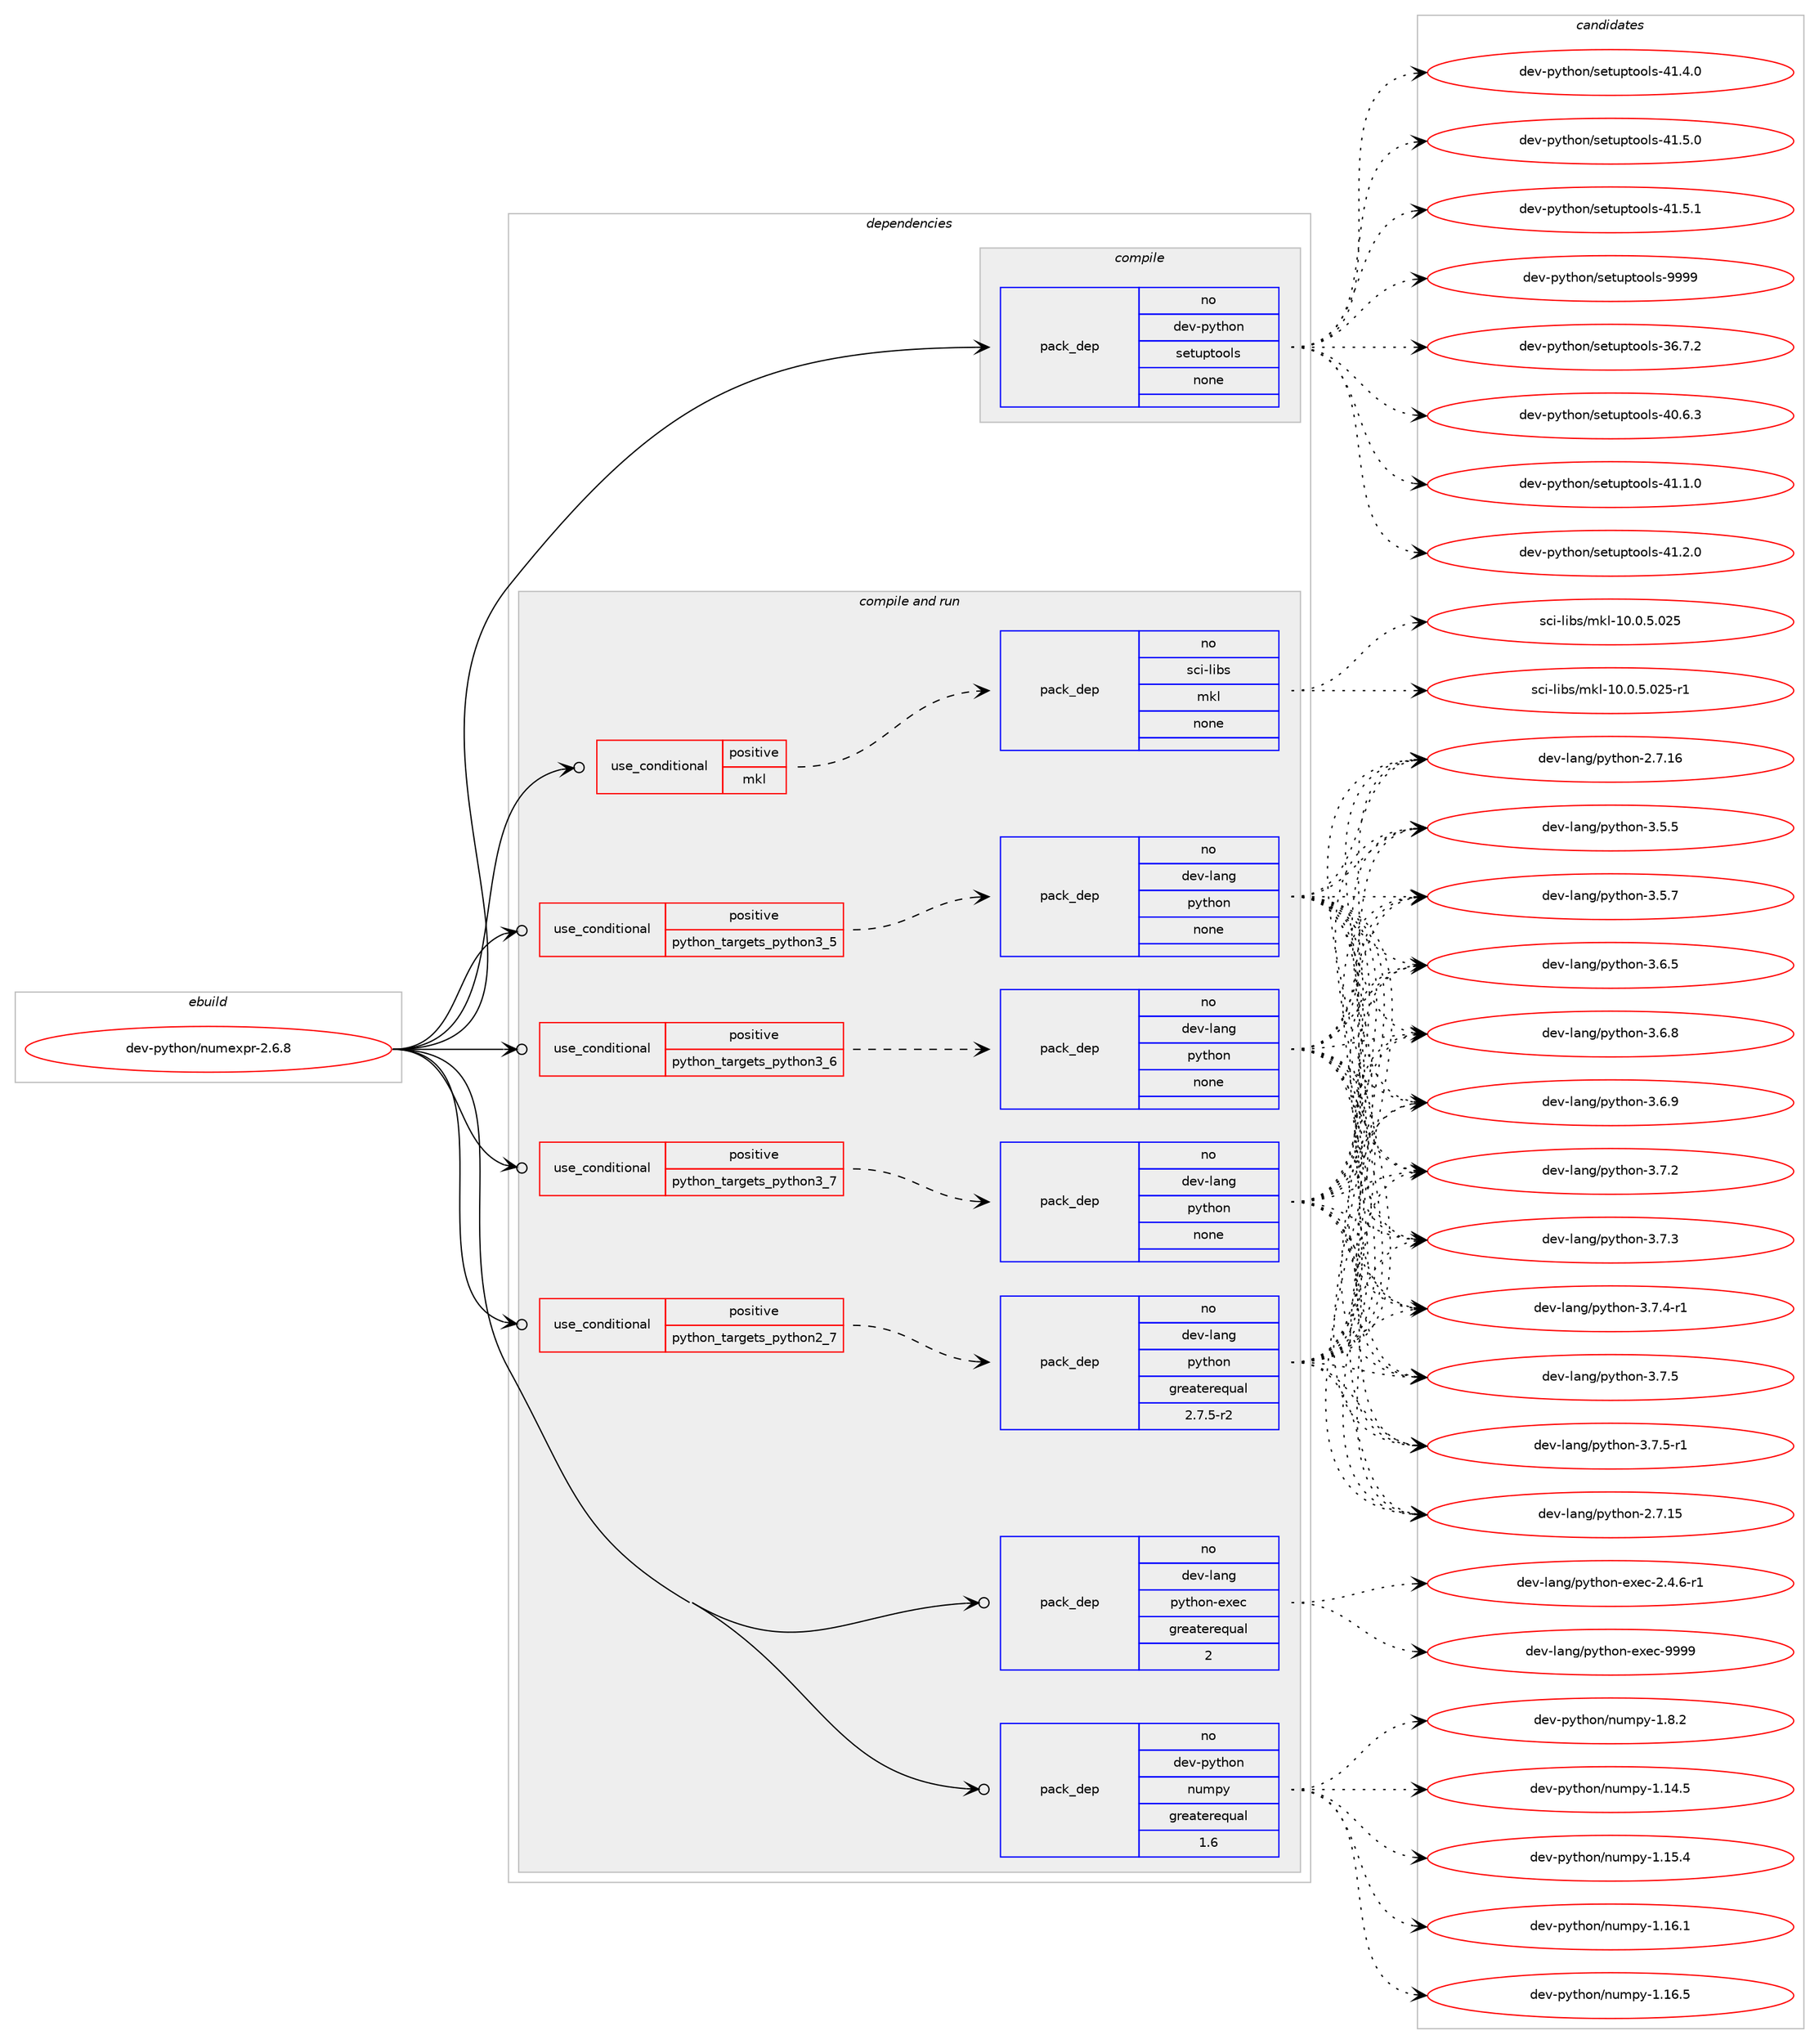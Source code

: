 digraph prolog {

# *************
# Graph options
# *************

newrank=true;
concentrate=true;
compound=true;
graph [rankdir=LR,fontname=Helvetica,fontsize=10,ranksep=1.5];#, ranksep=2.5, nodesep=0.2];
edge  [arrowhead=vee];
node  [fontname=Helvetica,fontsize=10];

# **********
# The ebuild
# **********

subgraph cluster_leftcol {
color=gray;
rank=same;
label=<<i>ebuild</i>>;
id [label="dev-python/numexpr-2.6.8", color=red, width=4, href="../dev-python/numexpr-2.6.8.svg"];
}

# ****************
# The dependencies
# ****************

subgraph cluster_midcol {
color=gray;
label=<<i>dependencies</i>>;
subgraph cluster_compile {
fillcolor="#eeeeee";
style=filled;
label=<<i>compile</i>>;
subgraph pack462205 {
dependency617403 [label=<<TABLE BORDER="0" CELLBORDER="1" CELLSPACING="0" CELLPADDING="4" WIDTH="220"><TR><TD ROWSPAN="6" CELLPADDING="30">pack_dep</TD></TR><TR><TD WIDTH="110">no</TD></TR><TR><TD>dev-python</TD></TR><TR><TD>setuptools</TD></TR><TR><TD>none</TD></TR><TR><TD></TD></TR></TABLE>>, shape=none, color=blue];
}
id:e -> dependency617403:w [weight=20,style="solid",arrowhead="vee"];
}
subgraph cluster_compileandrun {
fillcolor="#eeeeee";
style=filled;
label=<<i>compile and run</i>>;
subgraph cond143390 {
dependency617404 [label=<<TABLE BORDER="0" CELLBORDER="1" CELLSPACING="0" CELLPADDING="4"><TR><TD ROWSPAN="3" CELLPADDING="10">use_conditional</TD></TR><TR><TD>positive</TD></TR><TR><TD>mkl</TD></TR></TABLE>>, shape=none, color=red];
subgraph pack462206 {
dependency617405 [label=<<TABLE BORDER="0" CELLBORDER="1" CELLSPACING="0" CELLPADDING="4" WIDTH="220"><TR><TD ROWSPAN="6" CELLPADDING="30">pack_dep</TD></TR><TR><TD WIDTH="110">no</TD></TR><TR><TD>sci-libs</TD></TR><TR><TD>mkl</TD></TR><TR><TD>none</TD></TR><TR><TD></TD></TR></TABLE>>, shape=none, color=blue];
}
dependency617404:e -> dependency617405:w [weight=20,style="dashed",arrowhead="vee"];
}
id:e -> dependency617404:w [weight=20,style="solid",arrowhead="odotvee"];
subgraph cond143391 {
dependency617406 [label=<<TABLE BORDER="0" CELLBORDER="1" CELLSPACING="0" CELLPADDING="4"><TR><TD ROWSPAN="3" CELLPADDING="10">use_conditional</TD></TR><TR><TD>positive</TD></TR><TR><TD>python_targets_python2_7</TD></TR></TABLE>>, shape=none, color=red];
subgraph pack462207 {
dependency617407 [label=<<TABLE BORDER="0" CELLBORDER="1" CELLSPACING="0" CELLPADDING="4" WIDTH="220"><TR><TD ROWSPAN="6" CELLPADDING="30">pack_dep</TD></TR><TR><TD WIDTH="110">no</TD></TR><TR><TD>dev-lang</TD></TR><TR><TD>python</TD></TR><TR><TD>greaterequal</TD></TR><TR><TD>2.7.5-r2</TD></TR></TABLE>>, shape=none, color=blue];
}
dependency617406:e -> dependency617407:w [weight=20,style="dashed",arrowhead="vee"];
}
id:e -> dependency617406:w [weight=20,style="solid",arrowhead="odotvee"];
subgraph cond143392 {
dependency617408 [label=<<TABLE BORDER="0" CELLBORDER="1" CELLSPACING="0" CELLPADDING="4"><TR><TD ROWSPAN="3" CELLPADDING="10">use_conditional</TD></TR><TR><TD>positive</TD></TR><TR><TD>python_targets_python3_5</TD></TR></TABLE>>, shape=none, color=red];
subgraph pack462208 {
dependency617409 [label=<<TABLE BORDER="0" CELLBORDER="1" CELLSPACING="0" CELLPADDING="4" WIDTH="220"><TR><TD ROWSPAN="6" CELLPADDING="30">pack_dep</TD></TR><TR><TD WIDTH="110">no</TD></TR><TR><TD>dev-lang</TD></TR><TR><TD>python</TD></TR><TR><TD>none</TD></TR><TR><TD></TD></TR></TABLE>>, shape=none, color=blue];
}
dependency617408:e -> dependency617409:w [weight=20,style="dashed",arrowhead="vee"];
}
id:e -> dependency617408:w [weight=20,style="solid",arrowhead="odotvee"];
subgraph cond143393 {
dependency617410 [label=<<TABLE BORDER="0" CELLBORDER="1" CELLSPACING="0" CELLPADDING="4"><TR><TD ROWSPAN="3" CELLPADDING="10">use_conditional</TD></TR><TR><TD>positive</TD></TR><TR><TD>python_targets_python3_6</TD></TR></TABLE>>, shape=none, color=red];
subgraph pack462209 {
dependency617411 [label=<<TABLE BORDER="0" CELLBORDER="1" CELLSPACING="0" CELLPADDING="4" WIDTH="220"><TR><TD ROWSPAN="6" CELLPADDING="30">pack_dep</TD></TR><TR><TD WIDTH="110">no</TD></TR><TR><TD>dev-lang</TD></TR><TR><TD>python</TD></TR><TR><TD>none</TD></TR><TR><TD></TD></TR></TABLE>>, shape=none, color=blue];
}
dependency617410:e -> dependency617411:w [weight=20,style="dashed",arrowhead="vee"];
}
id:e -> dependency617410:w [weight=20,style="solid",arrowhead="odotvee"];
subgraph cond143394 {
dependency617412 [label=<<TABLE BORDER="0" CELLBORDER="1" CELLSPACING="0" CELLPADDING="4"><TR><TD ROWSPAN="3" CELLPADDING="10">use_conditional</TD></TR><TR><TD>positive</TD></TR><TR><TD>python_targets_python3_7</TD></TR></TABLE>>, shape=none, color=red];
subgraph pack462210 {
dependency617413 [label=<<TABLE BORDER="0" CELLBORDER="1" CELLSPACING="0" CELLPADDING="4" WIDTH="220"><TR><TD ROWSPAN="6" CELLPADDING="30">pack_dep</TD></TR><TR><TD WIDTH="110">no</TD></TR><TR><TD>dev-lang</TD></TR><TR><TD>python</TD></TR><TR><TD>none</TD></TR><TR><TD></TD></TR></TABLE>>, shape=none, color=blue];
}
dependency617412:e -> dependency617413:w [weight=20,style="dashed",arrowhead="vee"];
}
id:e -> dependency617412:w [weight=20,style="solid",arrowhead="odotvee"];
subgraph pack462211 {
dependency617414 [label=<<TABLE BORDER="0" CELLBORDER="1" CELLSPACING="0" CELLPADDING="4" WIDTH="220"><TR><TD ROWSPAN="6" CELLPADDING="30">pack_dep</TD></TR><TR><TD WIDTH="110">no</TD></TR><TR><TD>dev-lang</TD></TR><TR><TD>python-exec</TD></TR><TR><TD>greaterequal</TD></TR><TR><TD>2</TD></TR></TABLE>>, shape=none, color=blue];
}
id:e -> dependency617414:w [weight=20,style="solid",arrowhead="odotvee"];
subgraph pack462212 {
dependency617415 [label=<<TABLE BORDER="0" CELLBORDER="1" CELLSPACING="0" CELLPADDING="4" WIDTH="220"><TR><TD ROWSPAN="6" CELLPADDING="30">pack_dep</TD></TR><TR><TD WIDTH="110">no</TD></TR><TR><TD>dev-python</TD></TR><TR><TD>numpy</TD></TR><TR><TD>greaterequal</TD></TR><TR><TD>1.6</TD></TR></TABLE>>, shape=none, color=blue];
}
id:e -> dependency617415:w [weight=20,style="solid",arrowhead="odotvee"];
}
subgraph cluster_run {
fillcolor="#eeeeee";
style=filled;
label=<<i>run</i>>;
}
}

# **************
# The candidates
# **************

subgraph cluster_choices {
rank=same;
color=gray;
label=<<i>candidates</i>>;

subgraph choice462205 {
color=black;
nodesep=1;
choice100101118451121211161041111104711510111611711211611111110811545515446554650 [label="dev-python/setuptools-36.7.2", color=red, width=4,href="../dev-python/setuptools-36.7.2.svg"];
choice100101118451121211161041111104711510111611711211611111110811545524846544651 [label="dev-python/setuptools-40.6.3", color=red, width=4,href="../dev-python/setuptools-40.6.3.svg"];
choice100101118451121211161041111104711510111611711211611111110811545524946494648 [label="dev-python/setuptools-41.1.0", color=red, width=4,href="../dev-python/setuptools-41.1.0.svg"];
choice100101118451121211161041111104711510111611711211611111110811545524946504648 [label="dev-python/setuptools-41.2.0", color=red, width=4,href="../dev-python/setuptools-41.2.0.svg"];
choice100101118451121211161041111104711510111611711211611111110811545524946524648 [label="dev-python/setuptools-41.4.0", color=red, width=4,href="../dev-python/setuptools-41.4.0.svg"];
choice100101118451121211161041111104711510111611711211611111110811545524946534648 [label="dev-python/setuptools-41.5.0", color=red, width=4,href="../dev-python/setuptools-41.5.0.svg"];
choice100101118451121211161041111104711510111611711211611111110811545524946534649 [label="dev-python/setuptools-41.5.1", color=red, width=4,href="../dev-python/setuptools-41.5.1.svg"];
choice10010111845112121116104111110471151011161171121161111111081154557575757 [label="dev-python/setuptools-9999", color=red, width=4,href="../dev-python/setuptools-9999.svg"];
dependency617403:e -> choice100101118451121211161041111104711510111611711211611111110811545515446554650:w [style=dotted,weight="100"];
dependency617403:e -> choice100101118451121211161041111104711510111611711211611111110811545524846544651:w [style=dotted,weight="100"];
dependency617403:e -> choice100101118451121211161041111104711510111611711211611111110811545524946494648:w [style=dotted,weight="100"];
dependency617403:e -> choice100101118451121211161041111104711510111611711211611111110811545524946504648:w [style=dotted,weight="100"];
dependency617403:e -> choice100101118451121211161041111104711510111611711211611111110811545524946524648:w [style=dotted,weight="100"];
dependency617403:e -> choice100101118451121211161041111104711510111611711211611111110811545524946534648:w [style=dotted,weight="100"];
dependency617403:e -> choice100101118451121211161041111104711510111611711211611111110811545524946534649:w [style=dotted,weight="100"];
dependency617403:e -> choice10010111845112121116104111110471151011161171121161111111081154557575757:w [style=dotted,weight="100"];
}
subgraph choice462206 {
color=black;
nodesep=1;
choice115991054510810598115471091071084549484648465346485053 [label="sci-libs/mkl-10.0.5.025", color=red, width=4,href="../sci-libs/mkl-10.0.5.025.svg"];
choice1159910545108105981154710910710845494846484653464850534511449 [label="sci-libs/mkl-10.0.5.025-r1", color=red, width=4,href="../sci-libs/mkl-10.0.5.025-r1.svg"];
dependency617405:e -> choice115991054510810598115471091071084549484648465346485053:w [style=dotted,weight="100"];
dependency617405:e -> choice1159910545108105981154710910710845494846484653464850534511449:w [style=dotted,weight="100"];
}
subgraph choice462207 {
color=black;
nodesep=1;
choice10010111845108971101034711212111610411111045504655464953 [label="dev-lang/python-2.7.15", color=red, width=4,href="../dev-lang/python-2.7.15.svg"];
choice10010111845108971101034711212111610411111045504655464954 [label="dev-lang/python-2.7.16", color=red, width=4,href="../dev-lang/python-2.7.16.svg"];
choice100101118451089711010347112121116104111110455146534653 [label="dev-lang/python-3.5.5", color=red, width=4,href="../dev-lang/python-3.5.5.svg"];
choice100101118451089711010347112121116104111110455146534655 [label="dev-lang/python-3.5.7", color=red, width=4,href="../dev-lang/python-3.5.7.svg"];
choice100101118451089711010347112121116104111110455146544653 [label="dev-lang/python-3.6.5", color=red, width=4,href="../dev-lang/python-3.6.5.svg"];
choice100101118451089711010347112121116104111110455146544656 [label="dev-lang/python-3.6.8", color=red, width=4,href="../dev-lang/python-3.6.8.svg"];
choice100101118451089711010347112121116104111110455146544657 [label="dev-lang/python-3.6.9", color=red, width=4,href="../dev-lang/python-3.6.9.svg"];
choice100101118451089711010347112121116104111110455146554650 [label="dev-lang/python-3.7.2", color=red, width=4,href="../dev-lang/python-3.7.2.svg"];
choice100101118451089711010347112121116104111110455146554651 [label="dev-lang/python-3.7.3", color=red, width=4,href="../dev-lang/python-3.7.3.svg"];
choice1001011184510897110103471121211161041111104551465546524511449 [label="dev-lang/python-3.7.4-r1", color=red, width=4,href="../dev-lang/python-3.7.4-r1.svg"];
choice100101118451089711010347112121116104111110455146554653 [label="dev-lang/python-3.7.5", color=red, width=4,href="../dev-lang/python-3.7.5.svg"];
choice1001011184510897110103471121211161041111104551465546534511449 [label="dev-lang/python-3.7.5-r1", color=red, width=4,href="../dev-lang/python-3.7.5-r1.svg"];
dependency617407:e -> choice10010111845108971101034711212111610411111045504655464953:w [style=dotted,weight="100"];
dependency617407:e -> choice10010111845108971101034711212111610411111045504655464954:w [style=dotted,weight="100"];
dependency617407:e -> choice100101118451089711010347112121116104111110455146534653:w [style=dotted,weight="100"];
dependency617407:e -> choice100101118451089711010347112121116104111110455146534655:w [style=dotted,weight="100"];
dependency617407:e -> choice100101118451089711010347112121116104111110455146544653:w [style=dotted,weight="100"];
dependency617407:e -> choice100101118451089711010347112121116104111110455146544656:w [style=dotted,weight="100"];
dependency617407:e -> choice100101118451089711010347112121116104111110455146544657:w [style=dotted,weight="100"];
dependency617407:e -> choice100101118451089711010347112121116104111110455146554650:w [style=dotted,weight="100"];
dependency617407:e -> choice100101118451089711010347112121116104111110455146554651:w [style=dotted,weight="100"];
dependency617407:e -> choice1001011184510897110103471121211161041111104551465546524511449:w [style=dotted,weight="100"];
dependency617407:e -> choice100101118451089711010347112121116104111110455146554653:w [style=dotted,weight="100"];
dependency617407:e -> choice1001011184510897110103471121211161041111104551465546534511449:w [style=dotted,weight="100"];
}
subgraph choice462208 {
color=black;
nodesep=1;
choice10010111845108971101034711212111610411111045504655464953 [label="dev-lang/python-2.7.15", color=red, width=4,href="../dev-lang/python-2.7.15.svg"];
choice10010111845108971101034711212111610411111045504655464954 [label="dev-lang/python-2.7.16", color=red, width=4,href="../dev-lang/python-2.7.16.svg"];
choice100101118451089711010347112121116104111110455146534653 [label="dev-lang/python-3.5.5", color=red, width=4,href="../dev-lang/python-3.5.5.svg"];
choice100101118451089711010347112121116104111110455146534655 [label="dev-lang/python-3.5.7", color=red, width=4,href="../dev-lang/python-3.5.7.svg"];
choice100101118451089711010347112121116104111110455146544653 [label="dev-lang/python-3.6.5", color=red, width=4,href="../dev-lang/python-3.6.5.svg"];
choice100101118451089711010347112121116104111110455146544656 [label="dev-lang/python-3.6.8", color=red, width=4,href="../dev-lang/python-3.6.8.svg"];
choice100101118451089711010347112121116104111110455146544657 [label="dev-lang/python-3.6.9", color=red, width=4,href="../dev-lang/python-3.6.9.svg"];
choice100101118451089711010347112121116104111110455146554650 [label="dev-lang/python-3.7.2", color=red, width=4,href="../dev-lang/python-3.7.2.svg"];
choice100101118451089711010347112121116104111110455146554651 [label="dev-lang/python-3.7.3", color=red, width=4,href="../dev-lang/python-3.7.3.svg"];
choice1001011184510897110103471121211161041111104551465546524511449 [label="dev-lang/python-3.7.4-r1", color=red, width=4,href="../dev-lang/python-3.7.4-r1.svg"];
choice100101118451089711010347112121116104111110455146554653 [label="dev-lang/python-3.7.5", color=red, width=4,href="../dev-lang/python-3.7.5.svg"];
choice1001011184510897110103471121211161041111104551465546534511449 [label="dev-lang/python-3.7.5-r1", color=red, width=4,href="../dev-lang/python-3.7.5-r1.svg"];
dependency617409:e -> choice10010111845108971101034711212111610411111045504655464953:w [style=dotted,weight="100"];
dependency617409:e -> choice10010111845108971101034711212111610411111045504655464954:w [style=dotted,weight="100"];
dependency617409:e -> choice100101118451089711010347112121116104111110455146534653:w [style=dotted,weight="100"];
dependency617409:e -> choice100101118451089711010347112121116104111110455146534655:w [style=dotted,weight="100"];
dependency617409:e -> choice100101118451089711010347112121116104111110455146544653:w [style=dotted,weight="100"];
dependency617409:e -> choice100101118451089711010347112121116104111110455146544656:w [style=dotted,weight="100"];
dependency617409:e -> choice100101118451089711010347112121116104111110455146544657:w [style=dotted,weight="100"];
dependency617409:e -> choice100101118451089711010347112121116104111110455146554650:w [style=dotted,weight="100"];
dependency617409:e -> choice100101118451089711010347112121116104111110455146554651:w [style=dotted,weight="100"];
dependency617409:e -> choice1001011184510897110103471121211161041111104551465546524511449:w [style=dotted,weight="100"];
dependency617409:e -> choice100101118451089711010347112121116104111110455146554653:w [style=dotted,weight="100"];
dependency617409:e -> choice1001011184510897110103471121211161041111104551465546534511449:w [style=dotted,weight="100"];
}
subgraph choice462209 {
color=black;
nodesep=1;
choice10010111845108971101034711212111610411111045504655464953 [label="dev-lang/python-2.7.15", color=red, width=4,href="../dev-lang/python-2.7.15.svg"];
choice10010111845108971101034711212111610411111045504655464954 [label="dev-lang/python-2.7.16", color=red, width=4,href="../dev-lang/python-2.7.16.svg"];
choice100101118451089711010347112121116104111110455146534653 [label="dev-lang/python-3.5.5", color=red, width=4,href="../dev-lang/python-3.5.5.svg"];
choice100101118451089711010347112121116104111110455146534655 [label="dev-lang/python-3.5.7", color=red, width=4,href="../dev-lang/python-3.5.7.svg"];
choice100101118451089711010347112121116104111110455146544653 [label="dev-lang/python-3.6.5", color=red, width=4,href="../dev-lang/python-3.6.5.svg"];
choice100101118451089711010347112121116104111110455146544656 [label="dev-lang/python-3.6.8", color=red, width=4,href="../dev-lang/python-3.6.8.svg"];
choice100101118451089711010347112121116104111110455146544657 [label="dev-lang/python-3.6.9", color=red, width=4,href="../dev-lang/python-3.6.9.svg"];
choice100101118451089711010347112121116104111110455146554650 [label="dev-lang/python-3.7.2", color=red, width=4,href="../dev-lang/python-3.7.2.svg"];
choice100101118451089711010347112121116104111110455146554651 [label="dev-lang/python-3.7.3", color=red, width=4,href="../dev-lang/python-3.7.3.svg"];
choice1001011184510897110103471121211161041111104551465546524511449 [label="dev-lang/python-3.7.4-r1", color=red, width=4,href="../dev-lang/python-3.7.4-r1.svg"];
choice100101118451089711010347112121116104111110455146554653 [label="dev-lang/python-3.7.5", color=red, width=4,href="../dev-lang/python-3.7.5.svg"];
choice1001011184510897110103471121211161041111104551465546534511449 [label="dev-lang/python-3.7.5-r1", color=red, width=4,href="../dev-lang/python-3.7.5-r1.svg"];
dependency617411:e -> choice10010111845108971101034711212111610411111045504655464953:w [style=dotted,weight="100"];
dependency617411:e -> choice10010111845108971101034711212111610411111045504655464954:w [style=dotted,weight="100"];
dependency617411:e -> choice100101118451089711010347112121116104111110455146534653:w [style=dotted,weight="100"];
dependency617411:e -> choice100101118451089711010347112121116104111110455146534655:w [style=dotted,weight="100"];
dependency617411:e -> choice100101118451089711010347112121116104111110455146544653:w [style=dotted,weight="100"];
dependency617411:e -> choice100101118451089711010347112121116104111110455146544656:w [style=dotted,weight="100"];
dependency617411:e -> choice100101118451089711010347112121116104111110455146544657:w [style=dotted,weight="100"];
dependency617411:e -> choice100101118451089711010347112121116104111110455146554650:w [style=dotted,weight="100"];
dependency617411:e -> choice100101118451089711010347112121116104111110455146554651:w [style=dotted,weight="100"];
dependency617411:e -> choice1001011184510897110103471121211161041111104551465546524511449:w [style=dotted,weight="100"];
dependency617411:e -> choice100101118451089711010347112121116104111110455146554653:w [style=dotted,weight="100"];
dependency617411:e -> choice1001011184510897110103471121211161041111104551465546534511449:w [style=dotted,weight="100"];
}
subgraph choice462210 {
color=black;
nodesep=1;
choice10010111845108971101034711212111610411111045504655464953 [label="dev-lang/python-2.7.15", color=red, width=4,href="../dev-lang/python-2.7.15.svg"];
choice10010111845108971101034711212111610411111045504655464954 [label="dev-lang/python-2.7.16", color=red, width=4,href="../dev-lang/python-2.7.16.svg"];
choice100101118451089711010347112121116104111110455146534653 [label="dev-lang/python-3.5.5", color=red, width=4,href="../dev-lang/python-3.5.5.svg"];
choice100101118451089711010347112121116104111110455146534655 [label="dev-lang/python-3.5.7", color=red, width=4,href="../dev-lang/python-3.5.7.svg"];
choice100101118451089711010347112121116104111110455146544653 [label="dev-lang/python-3.6.5", color=red, width=4,href="../dev-lang/python-3.6.5.svg"];
choice100101118451089711010347112121116104111110455146544656 [label="dev-lang/python-3.6.8", color=red, width=4,href="../dev-lang/python-3.6.8.svg"];
choice100101118451089711010347112121116104111110455146544657 [label="dev-lang/python-3.6.9", color=red, width=4,href="../dev-lang/python-3.6.9.svg"];
choice100101118451089711010347112121116104111110455146554650 [label="dev-lang/python-3.7.2", color=red, width=4,href="../dev-lang/python-3.7.2.svg"];
choice100101118451089711010347112121116104111110455146554651 [label="dev-lang/python-3.7.3", color=red, width=4,href="../dev-lang/python-3.7.3.svg"];
choice1001011184510897110103471121211161041111104551465546524511449 [label="dev-lang/python-3.7.4-r1", color=red, width=4,href="../dev-lang/python-3.7.4-r1.svg"];
choice100101118451089711010347112121116104111110455146554653 [label="dev-lang/python-3.7.5", color=red, width=4,href="../dev-lang/python-3.7.5.svg"];
choice1001011184510897110103471121211161041111104551465546534511449 [label="dev-lang/python-3.7.5-r1", color=red, width=4,href="../dev-lang/python-3.7.5-r1.svg"];
dependency617413:e -> choice10010111845108971101034711212111610411111045504655464953:w [style=dotted,weight="100"];
dependency617413:e -> choice10010111845108971101034711212111610411111045504655464954:w [style=dotted,weight="100"];
dependency617413:e -> choice100101118451089711010347112121116104111110455146534653:w [style=dotted,weight="100"];
dependency617413:e -> choice100101118451089711010347112121116104111110455146534655:w [style=dotted,weight="100"];
dependency617413:e -> choice100101118451089711010347112121116104111110455146544653:w [style=dotted,weight="100"];
dependency617413:e -> choice100101118451089711010347112121116104111110455146544656:w [style=dotted,weight="100"];
dependency617413:e -> choice100101118451089711010347112121116104111110455146544657:w [style=dotted,weight="100"];
dependency617413:e -> choice100101118451089711010347112121116104111110455146554650:w [style=dotted,weight="100"];
dependency617413:e -> choice100101118451089711010347112121116104111110455146554651:w [style=dotted,weight="100"];
dependency617413:e -> choice1001011184510897110103471121211161041111104551465546524511449:w [style=dotted,weight="100"];
dependency617413:e -> choice100101118451089711010347112121116104111110455146554653:w [style=dotted,weight="100"];
dependency617413:e -> choice1001011184510897110103471121211161041111104551465546534511449:w [style=dotted,weight="100"];
}
subgraph choice462211 {
color=black;
nodesep=1;
choice10010111845108971101034711212111610411111045101120101994550465246544511449 [label="dev-lang/python-exec-2.4.6-r1", color=red, width=4,href="../dev-lang/python-exec-2.4.6-r1.svg"];
choice10010111845108971101034711212111610411111045101120101994557575757 [label="dev-lang/python-exec-9999", color=red, width=4,href="../dev-lang/python-exec-9999.svg"];
dependency617414:e -> choice10010111845108971101034711212111610411111045101120101994550465246544511449:w [style=dotted,weight="100"];
dependency617414:e -> choice10010111845108971101034711212111610411111045101120101994557575757:w [style=dotted,weight="100"];
}
subgraph choice462212 {
color=black;
nodesep=1;
choice100101118451121211161041111104711011710911212145494649524653 [label="dev-python/numpy-1.14.5", color=red, width=4,href="../dev-python/numpy-1.14.5.svg"];
choice100101118451121211161041111104711011710911212145494649534652 [label="dev-python/numpy-1.15.4", color=red, width=4,href="../dev-python/numpy-1.15.4.svg"];
choice100101118451121211161041111104711011710911212145494649544649 [label="dev-python/numpy-1.16.1", color=red, width=4,href="../dev-python/numpy-1.16.1.svg"];
choice100101118451121211161041111104711011710911212145494649544653 [label="dev-python/numpy-1.16.5", color=red, width=4,href="../dev-python/numpy-1.16.5.svg"];
choice1001011184511212111610411111047110117109112121454946564650 [label="dev-python/numpy-1.8.2", color=red, width=4,href="../dev-python/numpy-1.8.2.svg"];
dependency617415:e -> choice100101118451121211161041111104711011710911212145494649524653:w [style=dotted,weight="100"];
dependency617415:e -> choice100101118451121211161041111104711011710911212145494649534652:w [style=dotted,weight="100"];
dependency617415:e -> choice100101118451121211161041111104711011710911212145494649544649:w [style=dotted,weight="100"];
dependency617415:e -> choice100101118451121211161041111104711011710911212145494649544653:w [style=dotted,weight="100"];
dependency617415:e -> choice1001011184511212111610411111047110117109112121454946564650:w [style=dotted,weight="100"];
}
}

}
